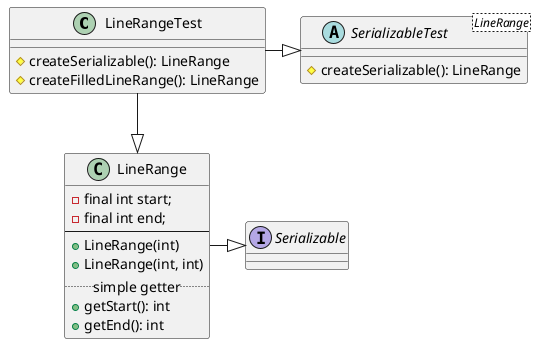 @startuml

class LineRangeTest {
    # createSerializable(): LineRange
    # createFilledLineRange(): LineRange
}

abstract class SerializableTest<LineRange> {
    # createSerializable(): LineRange
}

class LineRange {
    - final int start;
    - final int end;
    --
    + LineRange(int)
    + LineRange(int, int)
    ..simple getter..
    + getStart(): int
    + getEnd(): int
}



interface Serializable {
}

LineRangeTest -|> SerializableTest
LineRangeTest --|> LineRange
LineRange -|> Serializable

@enduml